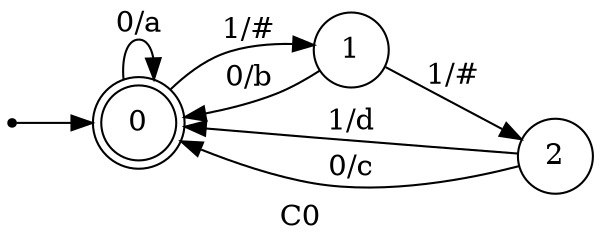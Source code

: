 digraph G {
	rankdir=LR;
	label="C0"
	init0 [shape=point];
	init0 -> 0;
	0 [shape=doublecircle]
	0 -> 1 [label="1/#"]
	0 -> 0 [label="0/a"]
	1 [shape=circle]
	1 -> 2 [label="1/#"]
	1 -> 0 [label="0/b"]
	2 [shape=circle]
	2 -> 0 [label="1/d"]
	2 -> 0 [label="0/c"]
}
